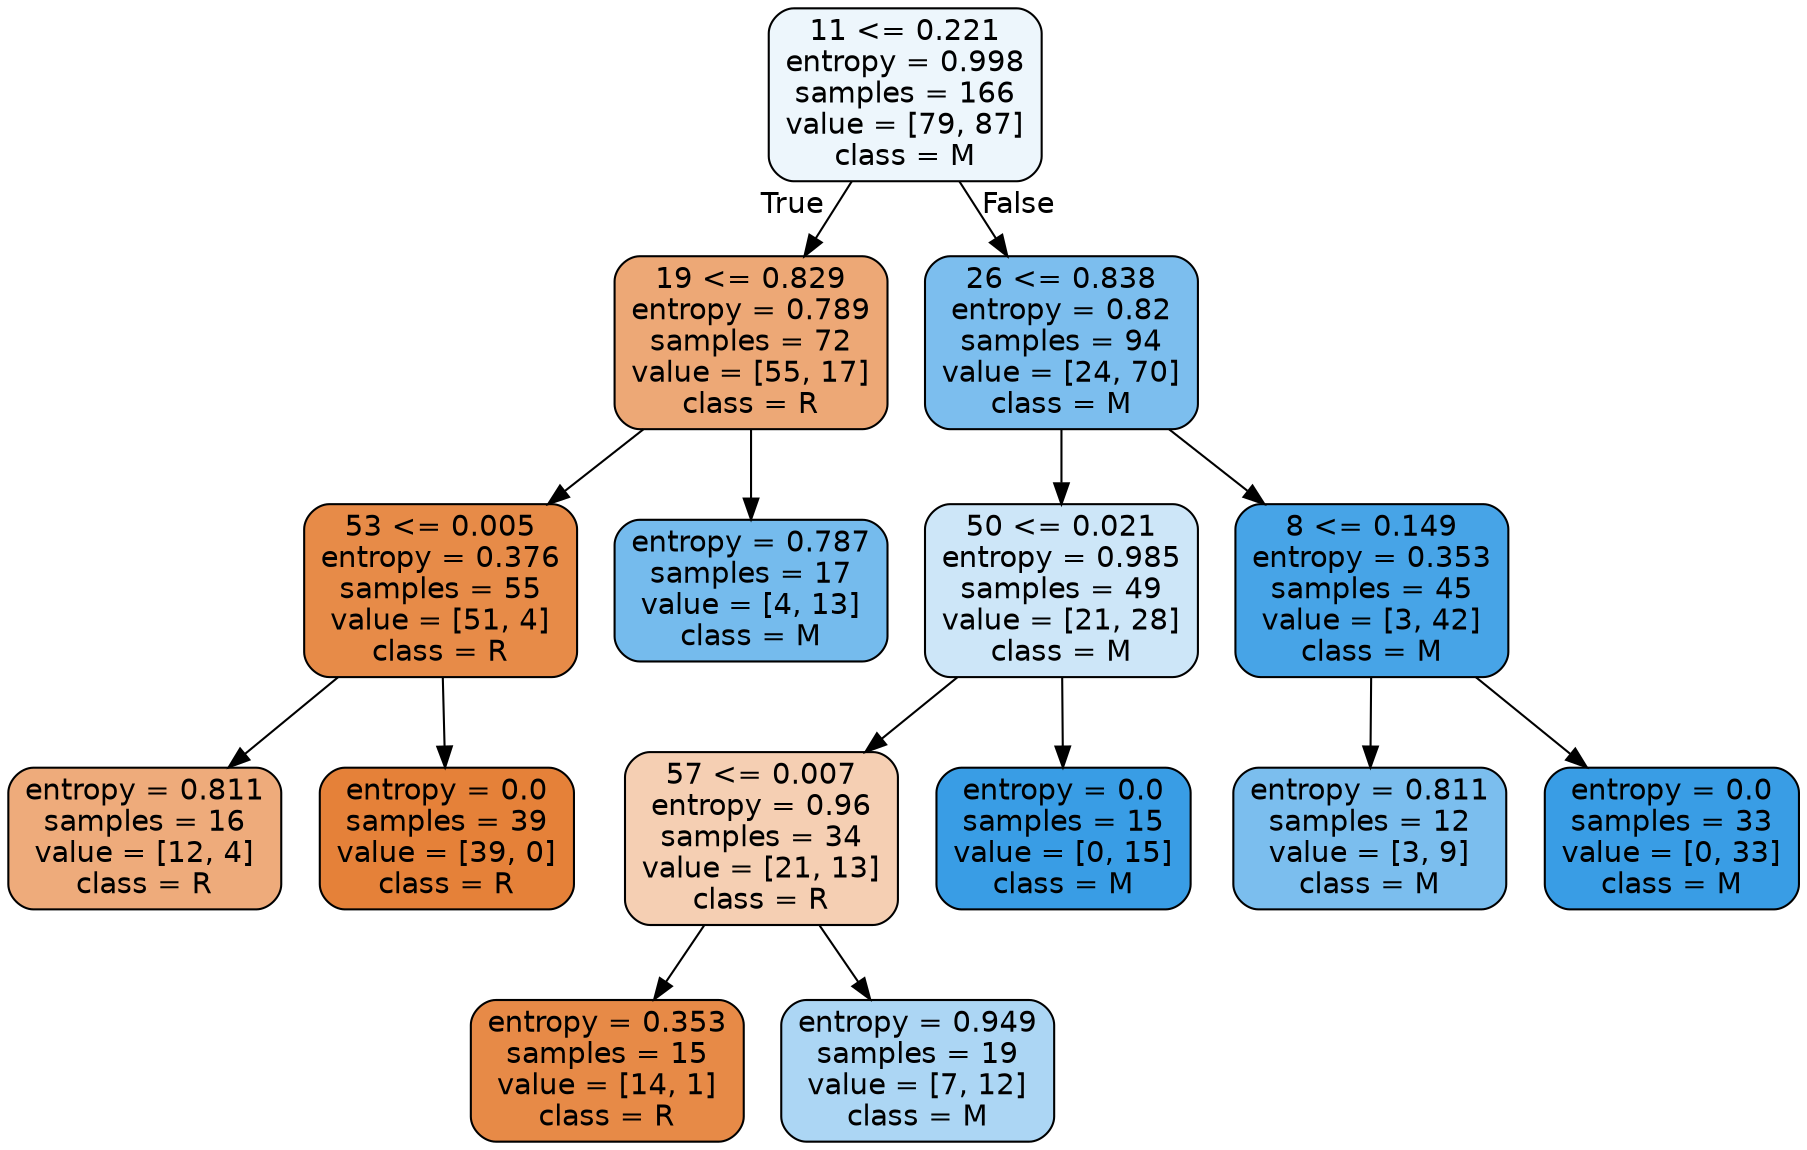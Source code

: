 digraph Tree {
node [shape=box, style="filled, rounded", color="black", fontname=helvetica] ;
edge [fontname=helvetica] ;
0 [label="11 <= 0.221\nentropy = 0.998\nsamples = 166\nvalue = [79, 87]\nclass = M", fillcolor="#399de517"] ;
1 [label="19 <= 0.829\nentropy = 0.789\nsamples = 72\nvalue = [55, 17]\nclass = R", fillcolor="#e58139b0"] ;
0 -> 1 [labeldistance=2.5, labelangle=45, headlabel="True"] ;
2 [label="53 <= 0.005\nentropy = 0.376\nsamples = 55\nvalue = [51, 4]\nclass = R", fillcolor="#e58139eb"] ;
1 -> 2 ;
3 [label="entropy = 0.811\nsamples = 16\nvalue = [12, 4]\nclass = R", fillcolor="#e58139aa"] ;
2 -> 3 ;
4 [label="entropy = 0.0\nsamples = 39\nvalue = [39, 0]\nclass = R", fillcolor="#e58139ff"] ;
2 -> 4 ;
5 [label="entropy = 0.787\nsamples = 17\nvalue = [4, 13]\nclass = M", fillcolor="#399de5b1"] ;
1 -> 5 ;
6 [label="26 <= 0.838\nentropy = 0.82\nsamples = 94\nvalue = [24, 70]\nclass = M", fillcolor="#399de5a8"] ;
0 -> 6 [labeldistance=2.5, labelangle=-45, headlabel="False"] ;
7 [label="50 <= 0.021\nentropy = 0.985\nsamples = 49\nvalue = [21, 28]\nclass = M", fillcolor="#399de540"] ;
6 -> 7 ;
8 [label="57 <= 0.007\nentropy = 0.96\nsamples = 34\nvalue = [21, 13]\nclass = R", fillcolor="#e5813961"] ;
7 -> 8 ;
9 [label="entropy = 0.353\nsamples = 15\nvalue = [14, 1]\nclass = R", fillcolor="#e58139ed"] ;
8 -> 9 ;
10 [label="entropy = 0.949\nsamples = 19\nvalue = [7, 12]\nclass = M", fillcolor="#399de56a"] ;
8 -> 10 ;
11 [label="entropy = 0.0\nsamples = 15\nvalue = [0, 15]\nclass = M", fillcolor="#399de5ff"] ;
7 -> 11 ;
12 [label="8 <= 0.149\nentropy = 0.353\nsamples = 45\nvalue = [3, 42]\nclass = M", fillcolor="#399de5ed"] ;
6 -> 12 ;
13 [label="entropy = 0.811\nsamples = 12\nvalue = [3, 9]\nclass = M", fillcolor="#399de5aa"] ;
12 -> 13 ;
14 [label="entropy = 0.0\nsamples = 33\nvalue = [0, 33]\nclass = M", fillcolor="#399de5ff"] ;
12 -> 14 ;
}